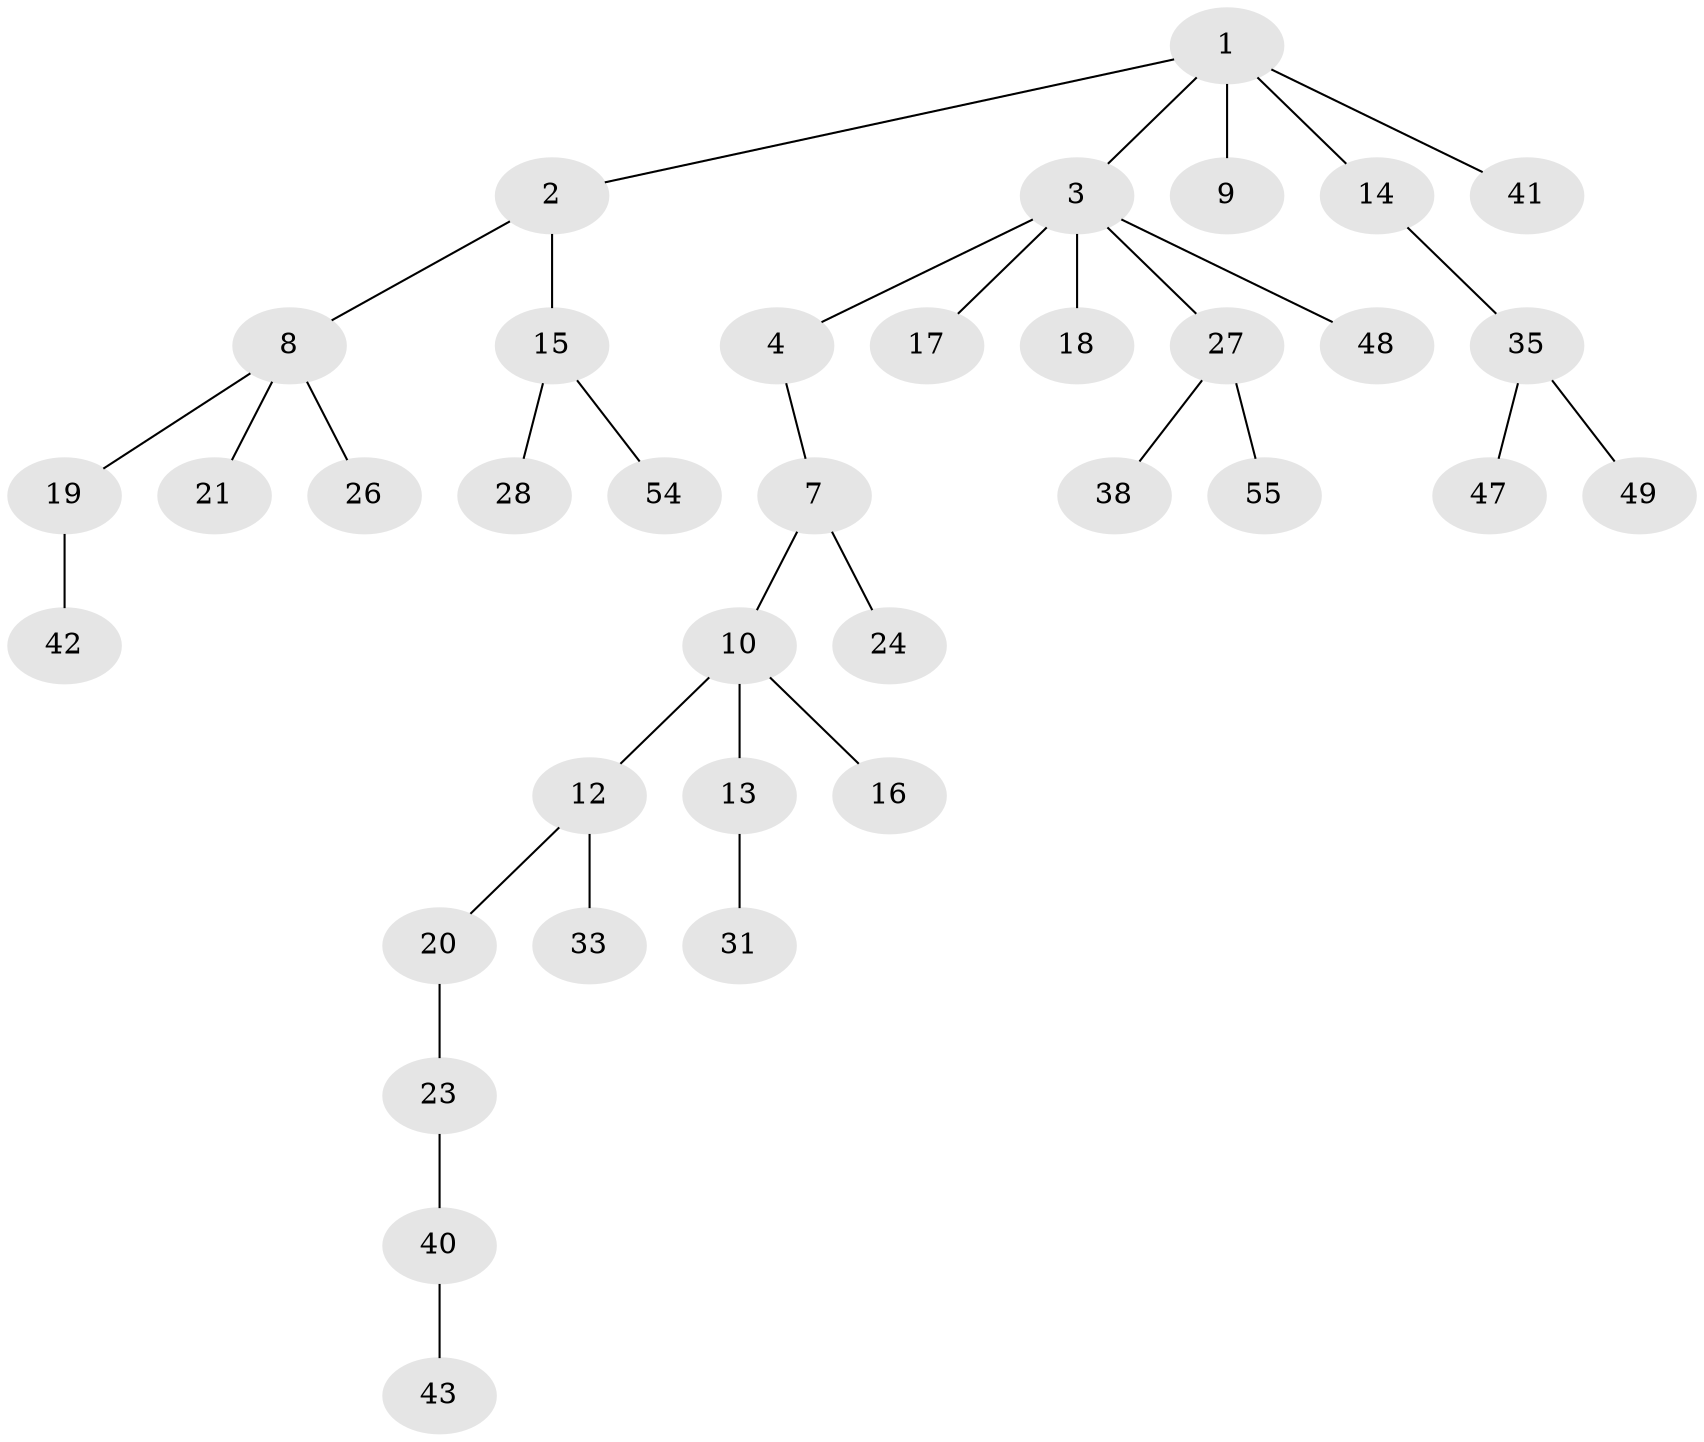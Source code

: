 // original degree distribution, {6: 0.017543859649122806, 2: 0.17543859649122806, 7: 0.017543859649122806, 3: 0.21052631578947367, 1: 0.5263157894736842, 4: 0.03508771929824561, 5: 0.017543859649122806}
// Generated by graph-tools (version 1.1) at 2025/42/03/06/25 10:42:06]
// undirected, 36 vertices, 35 edges
graph export_dot {
graph [start="1"]
  node [color=gray90,style=filled];
  1 [super="+50"];
  2 [super="+5"];
  3 [super="+6"];
  4;
  7 [super="+36"];
  8 [super="+34"];
  9;
  10 [super="+11"];
  12 [super="+57"];
  13 [super="+32"];
  14 [super="+25"];
  15 [super="+22"];
  16 [super="+52"];
  17 [super="+44"];
  18 [super="+46"];
  19 [super="+51"];
  20 [super="+56"];
  21;
  23 [super="+37"];
  24 [super="+30"];
  26;
  27 [super="+29"];
  28;
  31;
  33;
  35 [super="+45"];
  38 [super="+39"];
  40 [super="+53"];
  41;
  42;
  43;
  47;
  48;
  49;
  54;
  55;
  1 -- 2;
  1 -- 3;
  1 -- 9;
  1 -- 14;
  1 -- 41;
  2 -- 8;
  2 -- 15;
  3 -- 4;
  3 -- 17;
  3 -- 18;
  3 -- 27;
  3 -- 48;
  4 -- 7;
  7 -- 10;
  7 -- 24;
  8 -- 19;
  8 -- 21;
  8 -- 26;
  10 -- 16;
  10 -- 12;
  10 -- 13;
  12 -- 20;
  12 -- 33;
  13 -- 31;
  14 -- 35;
  15 -- 54;
  15 -- 28;
  19 -- 42;
  20 -- 23;
  23 -- 40;
  27 -- 55;
  27 -- 38;
  35 -- 49;
  35 -- 47;
  40 -- 43;
}

